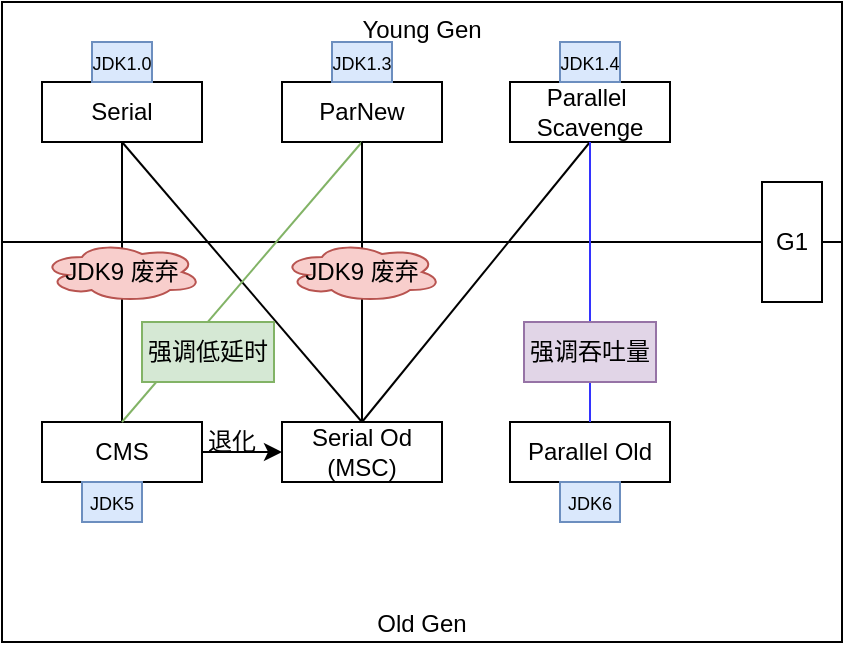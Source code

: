 <mxfile version="23.0.2" type="github">
  <diagram name="第 1 页" id="TcVMhdUaZgo2IDLqIPsH">
    <mxGraphModel dx="724" dy="366" grid="1" gridSize="10" guides="1" tooltips="1" connect="1" arrows="1" fold="1" page="1" pageScale="1" pageWidth="827" pageHeight="1169" math="0" shadow="0">
      <root>
        <mxCell id="0" />
        <mxCell id="1" parent="0" />
        <mxCell id="eU-x9zCq4JkFMWarK86F-1" value="Young Gen" style="rounded=0;whiteSpace=wrap;html=1;verticalAlign=top;" vertex="1" parent="1">
          <mxGeometry x="160" y="120" width="420" height="120" as="geometry" />
        </mxCell>
        <mxCell id="eU-x9zCq4JkFMWarK86F-2" value="Old Gen" style="rounded=0;whiteSpace=wrap;html=1;verticalAlign=bottom;" vertex="1" parent="1">
          <mxGeometry x="160" y="240" width="420" height="200" as="geometry" />
        </mxCell>
        <mxCell id="eU-x9zCq4JkFMWarK86F-3" value="Serial" style="rounded=0;whiteSpace=wrap;html=1;" vertex="1" parent="1">
          <mxGeometry x="180" y="160" width="80" height="30" as="geometry" />
        </mxCell>
        <mxCell id="eU-x9zCq4JkFMWarK86F-4" value="ParNew" style="rounded=0;whiteSpace=wrap;html=1;" vertex="1" parent="1">
          <mxGeometry x="300" y="160" width="80" height="30" as="geometry" />
        </mxCell>
        <mxCell id="eU-x9zCq4JkFMWarK86F-5" value="Parallel&amp;nbsp;&lt;br&gt;Scavenge" style="rounded=0;whiteSpace=wrap;html=1;" vertex="1" parent="1">
          <mxGeometry x="414" y="160" width="80" height="30" as="geometry" />
        </mxCell>
        <mxCell id="eU-x9zCq4JkFMWarK86F-31" value="" style="edgeStyle=orthogonalEdgeStyle;rounded=0;orthogonalLoop=1;jettySize=auto;html=1;" edge="1" parent="1" source="eU-x9zCq4JkFMWarK86F-6" target="eU-x9zCq4JkFMWarK86F-7">
          <mxGeometry relative="1" as="geometry" />
        </mxCell>
        <mxCell id="eU-x9zCq4JkFMWarK86F-6" value="CMS" style="rounded=0;whiteSpace=wrap;html=1;" vertex="1" parent="1">
          <mxGeometry x="180" y="330" width="80" height="30" as="geometry" />
        </mxCell>
        <mxCell id="eU-x9zCq4JkFMWarK86F-7" value="Serial Od&lt;br&gt;(MSC)" style="rounded=0;whiteSpace=wrap;html=1;" vertex="1" parent="1">
          <mxGeometry x="300" y="330" width="80" height="30" as="geometry" />
        </mxCell>
        <mxCell id="eU-x9zCq4JkFMWarK86F-8" value="Parallel Old" style="rounded=0;whiteSpace=wrap;html=1;" vertex="1" parent="1">
          <mxGeometry x="414" y="330" width="80" height="30" as="geometry" />
        </mxCell>
        <mxCell id="eU-x9zCq4JkFMWarK86F-9" value="G1" style="rounded=0;whiteSpace=wrap;html=1;" vertex="1" parent="1">
          <mxGeometry x="540" y="210" width="30" height="60" as="geometry" />
        </mxCell>
        <mxCell id="eU-x9zCq4JkFMWarK86F-11" value="" style="endArrow=none;html=1;rounded=0;entryX=0.5;entryY=1;entryDx=0;entryDy=0;" edge="1" parent="1" source="eU-x9zCq4JkFMWarK86F-6" target="eU-x9zCq4JkFMWarK86F-3">
          <mxGeometry width="50" height="50" relative="1" as="geometry">
            <mxPoint x="440" y="300" as="sourcePoint" />
            <mxPoint x="490" y="250" as="targetPoint" />
          </mxGeometry>
        </mxCell>
        <mxCell id="eU-x9zCq4JkFMWarK86F-12" value="" style="endArrow=none;html=1;rounded=0;entryX=0.5;entryY=1;entryDx=0;entryDy=0;exitX=0.5;exitY=0;exitDx=0;exitDy=0;" edge="1" parent="1" source="eU-x9zCq4JkFMWarK86F-7" target="eU-x9zCq4JkFMWarK86F-3">
          <mxGeometry width="50" height="50" relative="1" as="geometry">
            <mxPoint x="440" y="300" as="sourcePoint" />
            <mxPoint x="490" y="250" as="targetPoint" />
          </mxGeometry>
        </mxCell>
        <mxCell id="eU-x9zCq4JkFMWarK86F-15" value="" style="endArrow=none;html=1;rounded=0;entryX=0.5;entryY=1;entryDx=0;entryDy=0;exitX=0.5;exitY=0;exitDx=0;exitDy=0;fillColor=#d5e8d4;strokeColor=#82b366;" edge="1" parent="1" source="eU-x9zCq4JkFMWarK86F-6" target="eU-x9zCq4JkFMWarK86F-4">
          <mxGeometry width="50" height="50" relative="1" as="geometry">
            <mxPoint x="220" y="300" as="sourcePoint" />
            <mxPoint x="490" y="250" as="targetPoint" />
          </mxGeometry>
        </mxCell>
        <mxCell id="eU-x9zCq4JkFMWarK86F-16" value="" style="endArrow=none;html=1;rounded=0;entryX=0.5;entryY=1;entryDx=0;entryDy=0;exitX=0.5;exitY=0;exitDx=0;exitDy=0;" edge="1" parent="1" source="eU-x9zCq4JkFMWarK86F-7" target="eU-x9zCq4JkFMWarK86F-4">
          <mxGeometry width="50" height="50" relative="1" as="geometry">
            <mxPoint x="440" y="300" as="sourcePoint" />
            <mxPoint x="490" y="250" as="targetPoint" />
          </mxGeometry>
        </mxCell>
        <mxCell id="eU-x9zCq4JkFMWarK86F-17" value="" style="endArrow=none;html=1;rounded=0;entryX=0.5;entryY=1;entryDx=0;entryDy=0;exitX=0.5;exitY=0;exitDx=0;exitDy=0;" edge="1" parent="1" source="eU-x9zCq4JkFMWarK86F-7" target="eU-x9zCq4JkFMWarK86F-5">
          <mxGeometry width="50" height="50" relative="1" as="geometry">
            <mxPoint x="440" y="300" as="sourcePoint" />
            <mxPoint x="490" y="250" as="targetPoint" />
          </mxGeometry>
        </mxCell>
        <mxCell id="eU-x9zCq4JkFMWarK86F-18" value="" style="endArrow=none;html=1;rounded=0;entryX=0.5;entryY=1;entryDx=0;entryDy=0;exitX=0.5;exitY=0;exitDx=0;exitDy=0;strokeColor=#3333FF;" edge="1" parent="1" source="eU-x9zCq4JkFMWarK86F-8" target="eU-x9zCq4JkFMWarK86F-5">
          <mxGeometry width="50" height="50" relative="1" as="geometry">
            <mxPoint x="440" y="300" as="sourcePoint" />
            <mxPoint x="490" y="250" as="targetPoint" />
          </mxGeometry>
        </mxCell>
        <mxCell id="eU-x9zCq4JkFMWarK86F-19" value="JDK9 废弃" style="ellipse;shape=cloud;whiteSpace=wrap;html=1;fillColor=#f8cecc;strokeColor=#b85450;" vertex="1" parent="1">
          <mxGeometry x="180" y="240" width="80" height="30" as="geometry" />
        </mxCell>
        <mxCell id="eU-x9zCq4JkFMWarK86F-20" value="JDK9 废弃" style="ellipse;shape=cloud;whiteSpace=wrap;html=1;fillColor=#f8cecc;strokeColor=#b85450;" vertex="1" parent="1">
          <mxGeometry x="300" y="240" width="80" height="30" as="geometry" />
        </mxCell>
        <mxCell id="eU-x9zCq4JkFMWarK86F-21" value="&lt;font style=&quot;font-size: 9px;&quot;&gt;JDK5&lt;/font&gt;" style="text;html=1;strokeColor=#6c8ebf;fillColor=#dae8fc;align=center;verticalAlign=middle;whiteSpace=wrap;rounded=0;" vertex="1" parent="1">
          <mxGeometry x="200" y="360" width="30" height="20" as="geometry" />
        </mxCell>
        <mxCell id="eU-x9zCq4JkFMWarK86F-23" value="&lt;font style=&quot;font-size: 9px;&quot;&gt;JDK1.0&lt;/font&gt;" style="text;html=1;strokeColor=#6c8ebf;fillColor=#dae8fc;align=center;verticalAlign=middle;whiteSpace=wrap;rounded=0;" vertex="1" parent="1">
          <mxGeometry x="205" y="140" width="30" height="20" as="geometry" />
        </mxCell>
        <mxCell id="eU-x9zCq4JkFMWarK86F-25" value="&lt;font style=&quot;font-size: 9px;&quot;&gt;JDK1.3&lt;/font&gt;" style="text;html=1;strokeColor=#6c8ebf;fillColor=#dae8fc;align=center;verticalAlign=middle;whiteSpace=wrap;rounded=0;" vertex="1" parent="1">
          <mxGeometry x="325" y="140" width="30" height="20" as="geometry" />
        </mxCell>
        <mxCell id="eU-x9zCq4JkFMWarK86F-26" value="&lt;font style=&quot;font-size: 9px;&quot;&gt;JDK1.4&lt;/font&gt;" style="text;html=1;strokeColor=#6c8ebf;fillColor=#dae8fc;align=center;verticalAlign=middle;whiteSpace=wrap;rounded=0;" vertex="1" parent="1">
          <mxGeometry x="439" y="140" width="30" height="20" as="geometry" />
        </mxCell>
        <mxCell id="eU-x9zCq4JkFMWarK86F-27" value="&lt;font style=&quot;font-size: 9px;&quot;&gt;JDK6&lt;/font&gt;" style="text;html=1;strokeColor=#6c8ebf;fillColor=#dae8fc;align=center;verticalAlign=middle;whiteSpace=wrap;rounded=0;" vertex="1" parent="1">
          <mxGeometry x="439" y="360" width="30" height="20" as="geometry" />
        </mxCell>
        <mxCell id="eU-x9zCq4JkFMWarK86F-28" value="强调吞吐量" style="text;html=1;strokeColor=#9673a6;fillColor=#e1d5e7;align=center;verticalAlign=middle;whiteSpace=wrap;rounded=0;" vertex="1" parent="1">
          <mxGeometry x="421" y="280" width="66" height="30" as="geometry" />
        </mxCell>
        <mxCell id="eU-x9zCq4JkFMWarK86F-30" value="强调低延时" style="text;html=1;strokeColor=#82b366;fillColor=#d5e8d4;align=center;verticalAlign=middle;whiteSpace=wrap;rounded=0;" vertex="1" parent="1">
          <mxGeometry x="230" y="280" width="66" height="30" as="geometry" />
        </mxCell>
        <mxCell id="eU-x9zCq4JkFMWarK86F-32" value="退化" style="text;html=1;strokeColor=none;fillColor=none;align=center;verticalAlign=middle;whiteSpace=wrap;rounded=0;" vertex="1" parent="1">
          <mxGeometry x="260" y="330" width="30" height="20" as="geometry" />
        </mxCell>
      </root>
    </mxGraphModel>
  </diagram>
</mxfile>
